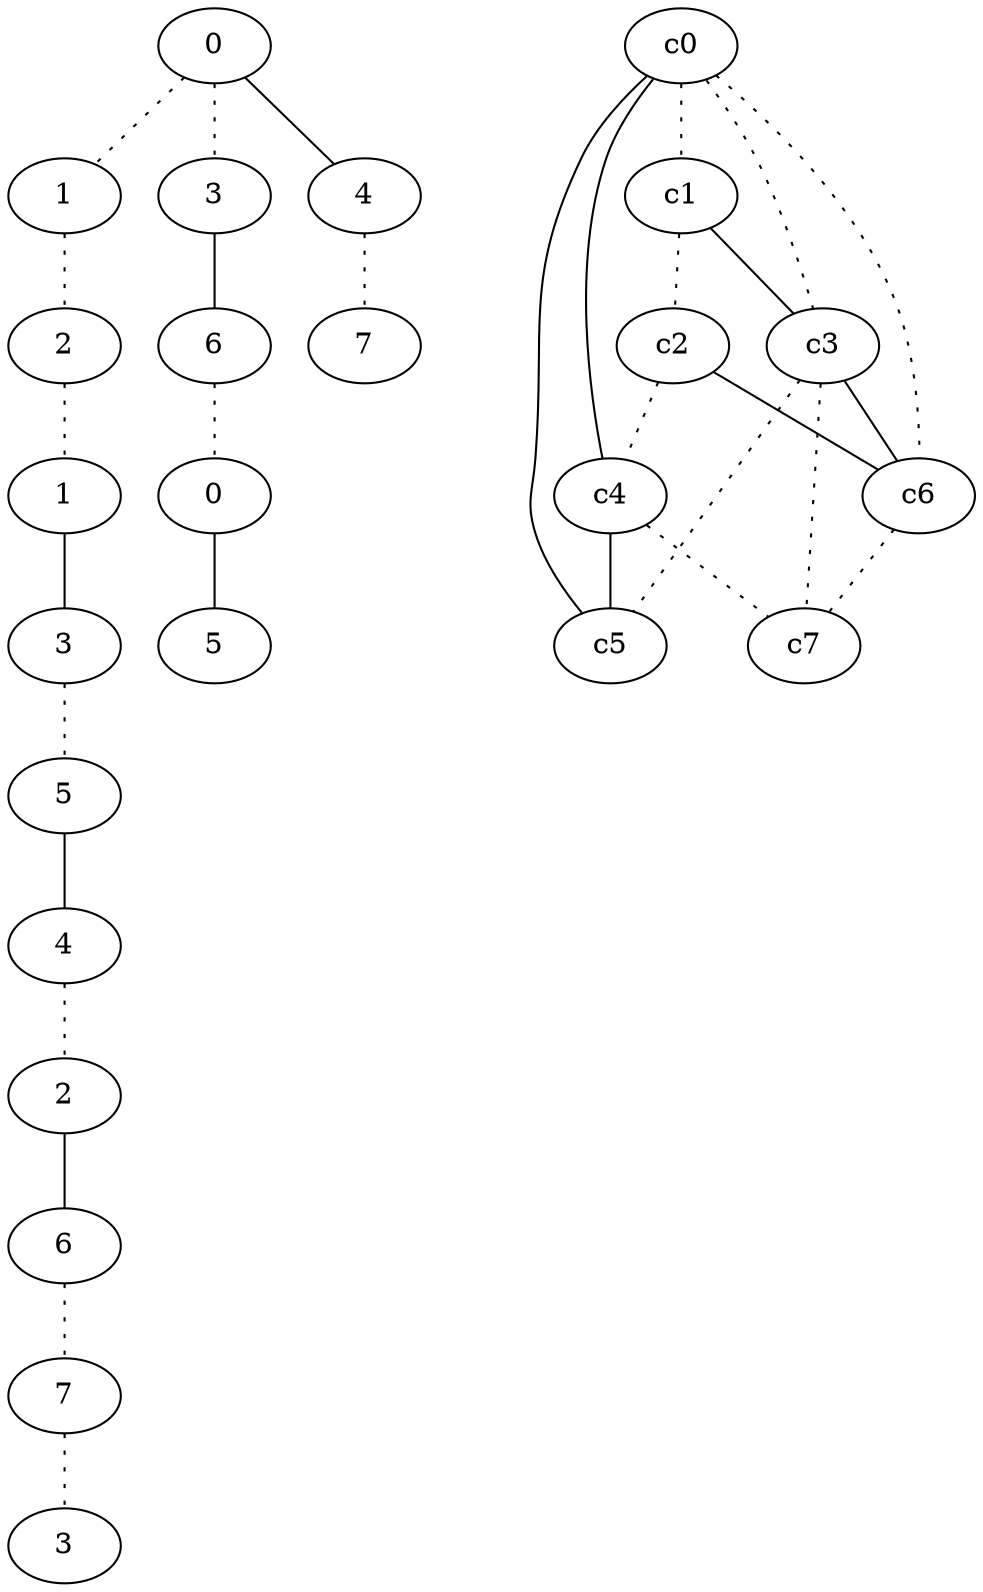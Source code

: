 graph {
a0[label=0];
a1[label=1];
a2[label=2];
a3[label=1];
a4[label=3];
a5[label=5];
a6[label=4];
a7[label=2];
a8[label=6];
a9[label=7];
a10[label=3];
a11[label=3];
a12[label=6];
a13[label=0];
a14[label=5];
a15[label=4];
a16[label=7];
a0 -- a1 [style=dotted];
a0 -- a11 [style=dotted];
a0 -- a15;
a1 -- a2 [style=dotted];
a2 -- a3 [style=dotted];
a3 -- a4;
a4 -- a5 [style=dotted];
a5 -- a6;
a6 -- a7 [style=dotted];
a7 -- a8;
a8 -- a9 [style=dotted];
a9 -- a10 [style=dotted];
a11 -- a12;
a12 -- a13 [style=dotted];
a13 -- a14;
a15 -- a16 [style=dotted];
c0 -- c1 [style=dotted];
c0 -- c3 [style=dotted];
c0 -- c4;
c0 -- c5;
c0 -- c6 [style=dotted];
c1 -- c2 [style=dotted];
c1 -- c3;
c2 -- c4 [style=dotted];
c2 -- c6;
c3 -- c5 [style=dotted];
c3 -- c6;
c3 -- c7 [style=dotted];
c4 -- c5;
c4 -- c7 [style=dotted];
c6 -- c7 [style=dotted];
}
